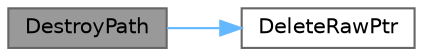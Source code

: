 digraph "DestroyPath"
{
 // LATEX_PDF_SIZE
  bgcolor="transparent";
  edge [fontname=Helvetica,fontsize=10,labelfontname=Helvetica,labelfontsize=10];
  node [fontname=Helvetica,fontsize=10,shape=box,height=0.2,width=0.4];
  rankdir="LR";
  Node1 [label="DestroyPath",height=0.2,width=0.4,color="gray40", fillcolor="grey60", style="filled", fontcolor="black",tooltip="Delete a path."];
  Node1 -> Node2 [color="steelblue1",style="solid"];
  Node2 [label="DeleteRawPtr",height=0.2,width=0.4,color="grey40", fillcolor="white", style="filled",URL="$a00413.html#a1746287300e1f05c45d84f3837e24557",tooltip="Delete some object pointed to by ptr"];
}
